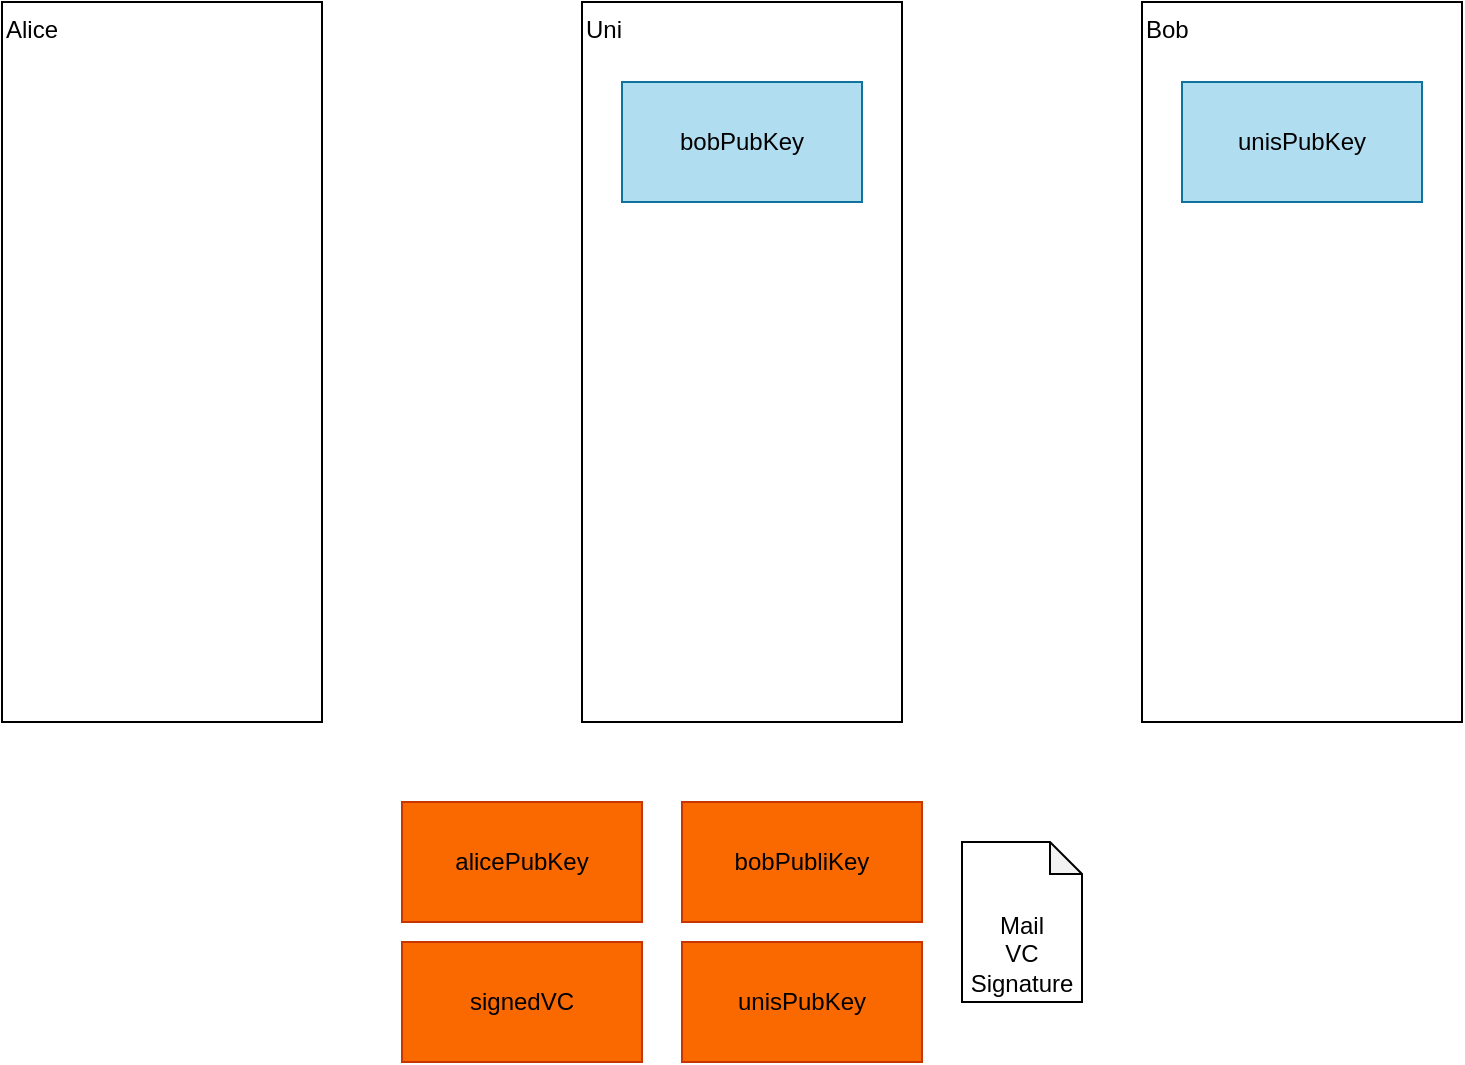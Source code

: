 <mxfile version="24.3.1" type="device">
  <diagram name="Page-1" id="lsuQAEQXR6R6xUEELisg">
    <mxGraphModel dx="955" dy="590" grid="1" gridSize="10" guides="1" tooltips="1" connect="1" arrows="1" fold="1" page="1" pageScale="1" pageWidth="850" pageHeight="1100" math="0" shadow="0">
      <root>
        <mxCell id="0" />
        <mxCell id="1" parent="0" />
        <mxCell id="RE9Hr8g2CkzSdcSIeYkn-1" value="Alice" style="rounded=0;whiteSpace=wrap;html=1;align=left;verticalAlign=top;" vertex="1" parent="1">
          <mxGeometry x="130" y="70" width="160" height="360" as="geometry" />
        </mxCell>
        <mxCell id="RE9Hr8g2CkzSdcSIeYkn-2" value="Uni" style="rounded=0;whiteSpace=wrap;html=1;align=left;verticalAlign=top;" vertex="1" parent="1">
          <mxGeometry x="420" y="70" width="160" height="360" as="geometry" />
        </mxCell>
        <mxCell id="RE9Hr8g2CkzSdcSIeYkn-4" value="Bob" style="rounded=0;whiteSpace=wrap;html=1;align=left;verticalAlign=top;" vertex="1" parent="1">
          <mxGeometry x="700" y="70" width="160" height="360" as="geometry" />
        </mxCell>
        <mxCell id="RE9Hr8g2CkzSdcSIeYkn-5" value="&lt;div&gt;alicePubKey&lt;/div&gt;" style="rounded=0;whiteSpace=wrap;html=1;fillColor=#fa6800;strokeColor=#C73500;fontColor=#000000;" vertex="1" parent="1">
          <mxGeometry x="330" y="470" width="120" height="60" as="geometry" />
        </mxCell>
        <mxCell id="RE9Hr8g2CkzSdcSIeYkn-6" value="bobPubliKey" style="rounded=0;whiteSpace=wrap;html=1;fillColor=#fa6800;strokeColor=#C73500;fontColor=#000000;" vertex="1" parent="1">
          <mxGeometry x="470" y="470" width="120" height="60" as="geometry" />
        </mxCell>
        <mxCell id="RE9Hr8g2CkzSdcSIeYkn-8" value="signedVC" style="rounded=0;whiteSpace=wrap;html=1;fillColor=#fa6800;strokeColor=#C73500;fontColor=#000000;" vertex="1" parent="1">
          <mxGeometry x="330" y="540" width="120" height="60" as="geometry" />
        </mxCell>
        <mxCell id="RE9Hr8g2CkzSdcSIeYkn-10" value="unisPubKey" style="rounded=0;whiteSpace=wrap;html=1;fillColor=#fa6800;strokeColor=#C73500;fontColor=#000000;" vertex="1" parent="1">
          <mxGeometry x="470" y="540" width="120" height="60" as="geometry" />
        </mxCell>
        <mxCell id="RE9Hr8g2CkzSdcSIeYkn-16" value="&lt;div&gt;bobPubKey&lt;/div&gt;" style="rounded=0;whiteSpace=wrap;html=1;fillColor=#b1ddf0;strokeColor=#10739e;" vertex="1" parent="1">
          <mxGeometry x="440" y="110" width="120" height="60" as="geometry" />
        </mxCell>
        <mxCell id="RE9Hr8g2CkzSdcSIeYkn-18" value="Mail&lt;br&gt;VC&lt;br&gt;Signature" style="shape=note;whiteSpace=wrap;html=1;backgroundOutline=1;darkOpacity=0.05;align=center;verticalAlign=bottom;size=16;" vertex="1" parent="1">
          <mxGeometry x="610" y="490" width="60" height="80" as="geometry" />
        </mxCell>
        <mxCell id="RE9Hr8g2CkzSdcSIeYkn-20" value="unisPubKey" style="rounded=0;whiteSpace=wrap;html=1;fillColor=#b1ddf0;strokeColor=#10739e;" vertex="1" parent="1">
          <mxGeometry x="720" y="110" width="120" height="60" as="geometry" />
        </mxCell>
      </root>
    </mxGraphModel>
  </diagram>
</mxfile>
